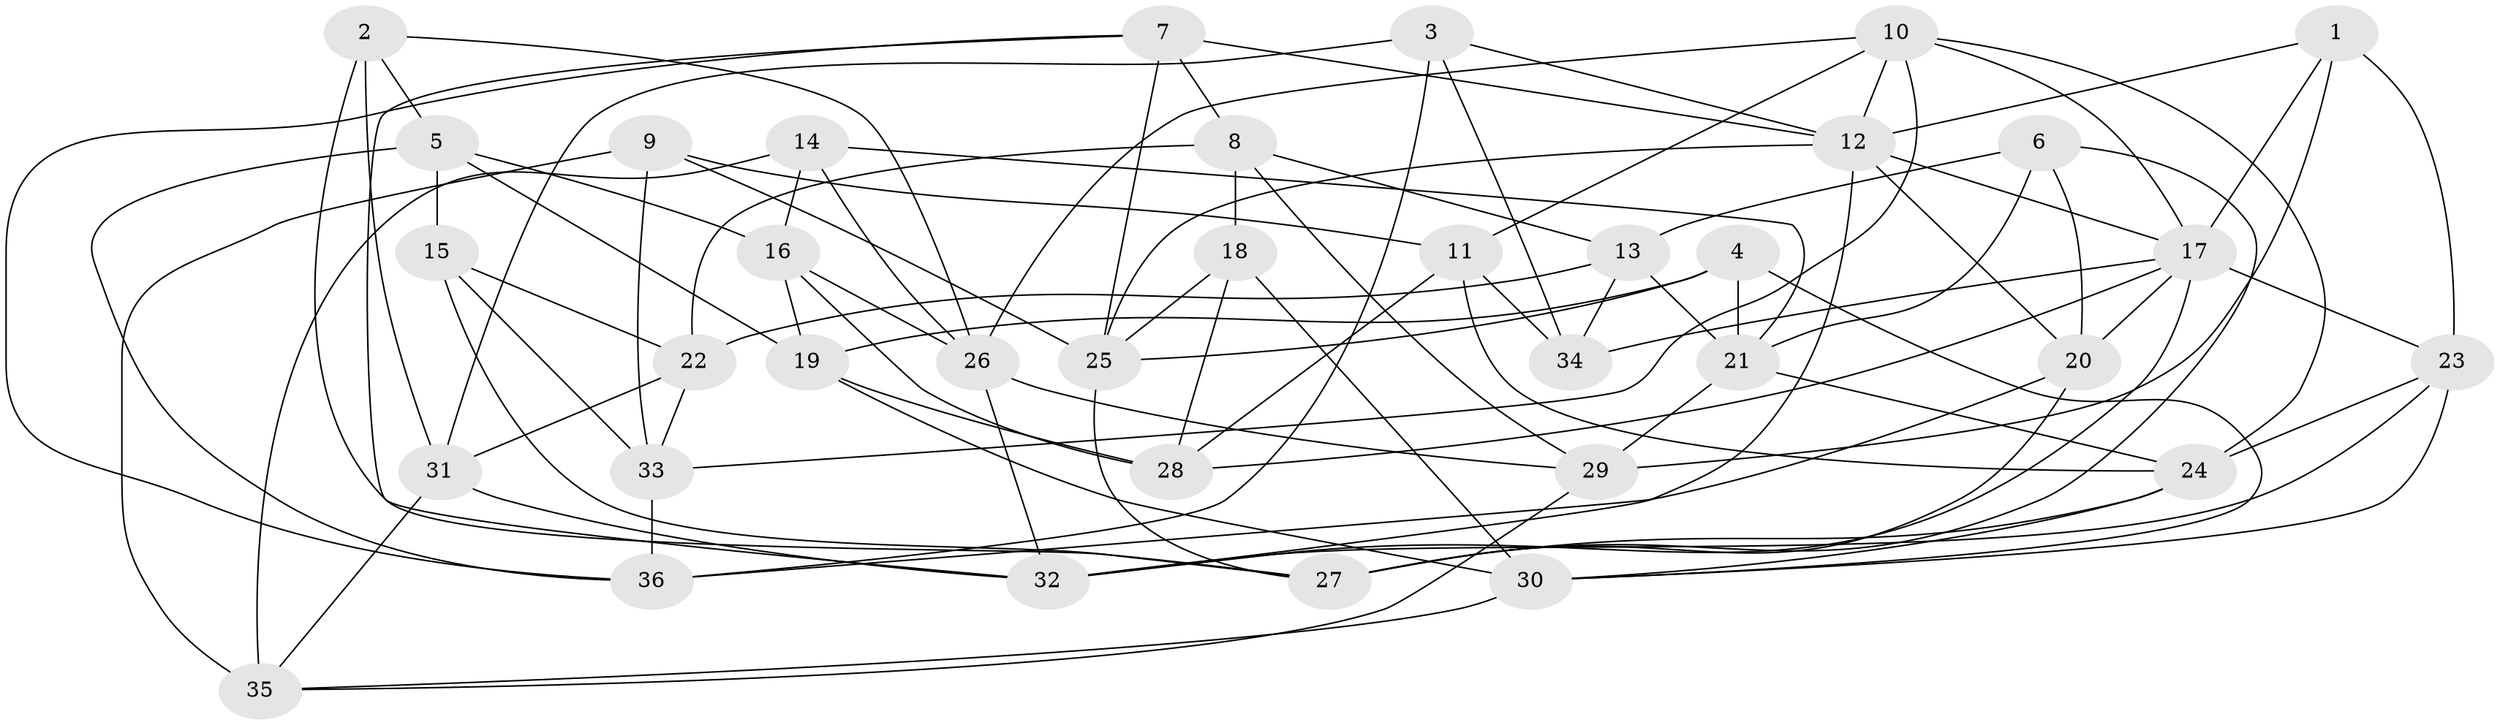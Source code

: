 // original degree distribution, {4: 1.0}
// Generated by graph-tools (version 1.1) at 2025/03/03/09/25 03:03:10]
// undirected, 36 vertices, 92 edges
graph export_dot {
graph [start="1"]
  node [color=gray90,style=filled];
  1;
  2;
  3;
  4;
  5;
  6;
  7;
  8;
  9;
  10;
  11;
  12;
  13;
  14;
  15;
  16;
  17;
  18;
  19;
  20;
  21;
  22;
  23;
  24;
  25;
  26;
  27;
  28;
  29;
  30;
  31;
  32;
  33;
  34;
  35;
  36;
  1 -- 12 [weight=1.0];
  1 -- 17 [weight=1.0];
  1 -- 23 [weight=2.0];
  1 -- 29 [weight=2.0];
  2 -- 5 [weight=1.0];
  2 -- 26 [weight=1.0];
  2 -- 27 [weight=1.0];
  2 -- 31 [weight=1.0];
  3 -- 12 [weight=1.0];
  3 -- 31 [weight=1.0];
  3 -- 34 [weight=1.0];
  3 -- 36 [weight=1.0];
  4 -- 19 [weight=1.0];
  4 -- 21 [weight=1.0];
  4 -- 25 [weight=1.0];
  4 -- 30 [weight=1.0];
  5 -- 15 [weight=1.0];
  5 -- 16 [weight=1.0];
  5 -- 19 [weight=2.0];
  5 -- 36 [weight=1.0];
  6 -- 13 [weight=1.0];
  6 -- 20 [weight=1.0];
  6 -- 21 [weight=1.0];
  6 -- 27 [weight=1.0];
  7 -- 8 [weight=2.0];
  7 -- 12 [weight=1.0];
  7 -- 25 [weight=1.0];
  7 -- 32 [weight=1.0];
  7 -- 36 [weight=1.0];
  8 -- 13 [weight=1.0];
  8 -- 18 [weight=1.0];
  8 -- 22 [weight=1.0];
  8 -- 29 [weight=1.0];
  9 -- 11 [weight=1.0];
  9 -- 25 [weight=1.0];
  9 -- 33 [weight=1.0];
  9 -- 35 [weight=1.0];
  10 -- 11 [weight=1.0];
  10 -- 12 [weight=1.0];
  10 -- 17 [weight=1.0];
  10 -- 24 [weight=1.0];
  10 -- 26 [weight=1.0];
  10 -- 33 [weight=1.0];
  11 -- 24 [weight=1.0];
  11 -- 28 [weight=1.0];
  11 -- 34 [weight=2.0];
  12 -- 17 [weight=1.0];
  12 -- 20 [weight=1.0];
  12 -- 25 [weight=1.0];
  12 -- 32 [weight=1.0];
  13 -- 21 [weight=2.0];
  13 -- 22 [weight=1.0];
  13 -- 34 [weight=1.0];
  14 -- 16 [weight=1.0];
  14 -- 21 [weight=2.0];
  14 -- 26 [weight=1.0];
  14 -- 35 [weight=2.0];
  15 -- 22 [weight=1.0];
  15 -- 27 [weight=1.0];
  15 -- 33 [weight=1.0];
  16 -- 19 [weight=1.0];
  16 -- 26 [weight=1.0];
  16 -- 28 [weight=2.0];
  17 -- 20 [weight=2.0];
  17 -- 23 [weight=1.0];
  17 -- 28 [weight=1.0];
  17 -- 32 [weight=1.0];
  17 -- 34 [weight=2.0];
  18 -- 25 [weight=1.0];
  18 -- 28 [weight=1.0];
  18 -- 30 [weight=1.0];
  19 -- 28 [weight=1.0];
  19 -- 30 [weight=1.0];
  20 -- 27 [weight=1.0];
  20 -- 36 [weight=1.0];
  21 -- 24 [weight=1.0];
  21 -- 29 [weight=1.0];
  22 -- 31 [weight=2.0];
  22 -- 33 [weight=1.0];
  23 -- 24 [weight=1.0];
  23 -- 30 [weight=1.0];
  23 -- 32 [weight=1.0];
  24 -- 27 [weight=1.0];
  24 -- 30 [weight=1.0];
  25 -- 27 [weight=1.0];
  26 -- 29 [weight=1.0];
  26 -- 32 [weight=1.0];
  29 -- 35 [weight=1.0];
  30 -- 35 [weight=1.0];
  31 -- 32 [weight=1.0];
  31 -- 35 [weight=1.0];
  33 -- 36 [weight=2.0];
}
